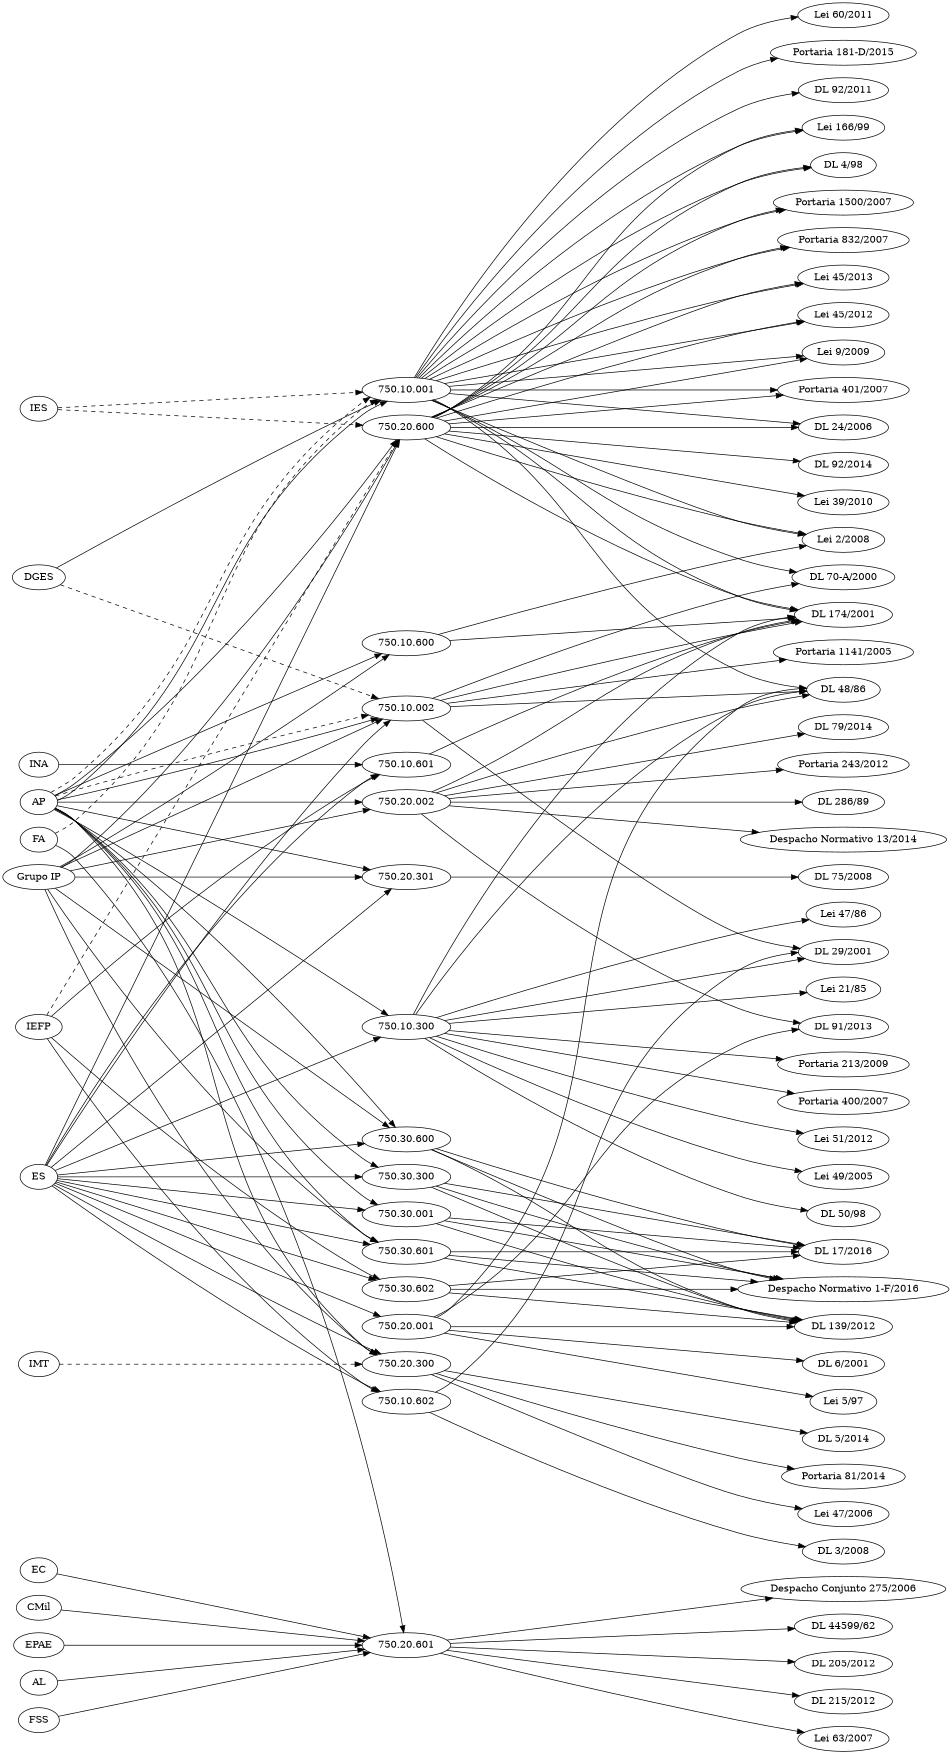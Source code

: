 digraph {
ratio = "compress"
ranksep=5.75; size = "8.3,11.7!";
rankdir = LR;
	"750.10.001" -> { "Lei 45/2013" "Lei 45/2012" "DL 92/2011" "Lei 60/2011" "Portaria 181-D/2015" "Lei 9/2009" "Lei 2/2008" "Portaria 1500/2007" "Portaria 832/2007" "Portaria 401/2007" "DL 24/2006" "DL 174/2001" "Lei 166/99" "DL 70-A/2000" "DL 174/2001" "DL 4/98" "DL 48/86"};
	{ "DGES" "AP"}-> {"750.10.001"};
	{ "IES" "FA" "AP"}-> {"750.10.001"} [style=dashed];
	"750.10.002" -> { "Portaria 1141/2005" "DL 174/2001" "DL 29/2001" "DL 70-A/2000" "DL 174/2001" "DL 48/86"};
	{ "ES" "AP" "Grupo IP"}-> {"750.10.002"};
	{ "DGES" "AP"}-> {"750.10.002"} [style=dashed];
	"750.10.300" -> { "Lei 51/2012" "Lei 49/2005" "DL 50/98" "Lei 47/86" "Lei 21/85" "DL 174/2001" "DL 29/2001" "DL 48/86" "Portaria 213/2009" "Portaria 400/2007"};
	{ "ES" "AP"}-> {"750.10.300"};
	"750.10.600" -> { "DL 174/2001" "Lei 2/2008"};
	{ "AP" "Grupo IP"}-> {"750.10.600"};
	"750.10.601" -> { "DL 174/2001"};
	{ "ES" "INA" "IEFP"}-> {"750.10.601"};
	"750.10.602" -> { "DL 29/2001" "DL 3/2008"};
	{ "ES" "IEFP"}-> {"750.10.602"};
	"750.20.001" -> { "DL 91/2013" "DL 139/2012" "DL 6/2001" "DL 48/86" "Lei 5/97"};
	{ "ES"}-> {"750.20.001"};
	"750.20.002" -> { "Despacho Normativo 13/2014" "DL 79/2014" "DL 91/2013" "DL 48/86" "Portaria 243/2012" "DL 174/2001" "DL 286/89"};
	{ "AP" "Grupo IP"}-> {"750.20.002"};
	"750.20.300" -> { "DL 5/2014" "Portaria 81/2014" "Lei 47/2006"};
	{ "ES" "AP" "Grupo IP"}-> {"750.20.300"};
	{ "IMT"}-> {"750.20.300"} [style=dashed];
	"750.20.301" -> { "DL 75/2008"};
	{ "ES" "AP" "Grupo IP"}-> {"750.20.301"};
	"750.20.600" -> { "DL 92/2014" "Lei 45/2013" "Lei 45/2012" "Lei 9/2009" "Lei 2/2008" "Lei 39/2010" "Portaria 1500/2007" "Portaria 832/2007" "Portaria 401/2007" "DL 24/2006" "DL 174/2001" "Lei 166/99" "DL 4/98"};
	{ "ES" "AP" "Grupo IP"}-> {"750.20.600"};
	{ "IES" "IEFP"}-> {"750.20.600"} [style=dashed];
	"750.20.601" -> { "DL 205/2012" "DL 215/2012" "Lei 63/2007" "Despacho Conjunto 275/2006" "DL 44599/62"};
	{ "FSS" "FA" "EC" "CMil" "EPAE" "AL"}-> {"750.20.601"};
	"750.30.001" -> { "DL 17/2016" "Despacho Normativo 1-F/2016" "DL 139/2012"};
	{ "ES" "AP"}-> {"750.30.001"};
	"750.30.300" -> { "DL 17/2016" "Despacho Normativo 1-F/2016" "DL 139/2012"};
	{ "ES" "AP"}-> {"750.30.300"};
	"750.30.600" -> { "DL 17/2016" "Despacho Normativo 1-F/2016" "DL 139/2012"};
	{ "ES" "AP" "Grupo IP"}-> {"750.30.600"};
	"750.30.601" -> { "DL 17/2016" "Despacho Normativo 1-F/2016" "DL 139/2012"};
	{ "ES" "AP" "Grupo IP"}-> {"750.30.601"};
	"750.30.602" -> { "DL 17/2016" "Despacho Normativo 1-F/2016" "DL 139/2012"};
	{ "ES" "IEFP"}-> {"750.30.602"};
}
